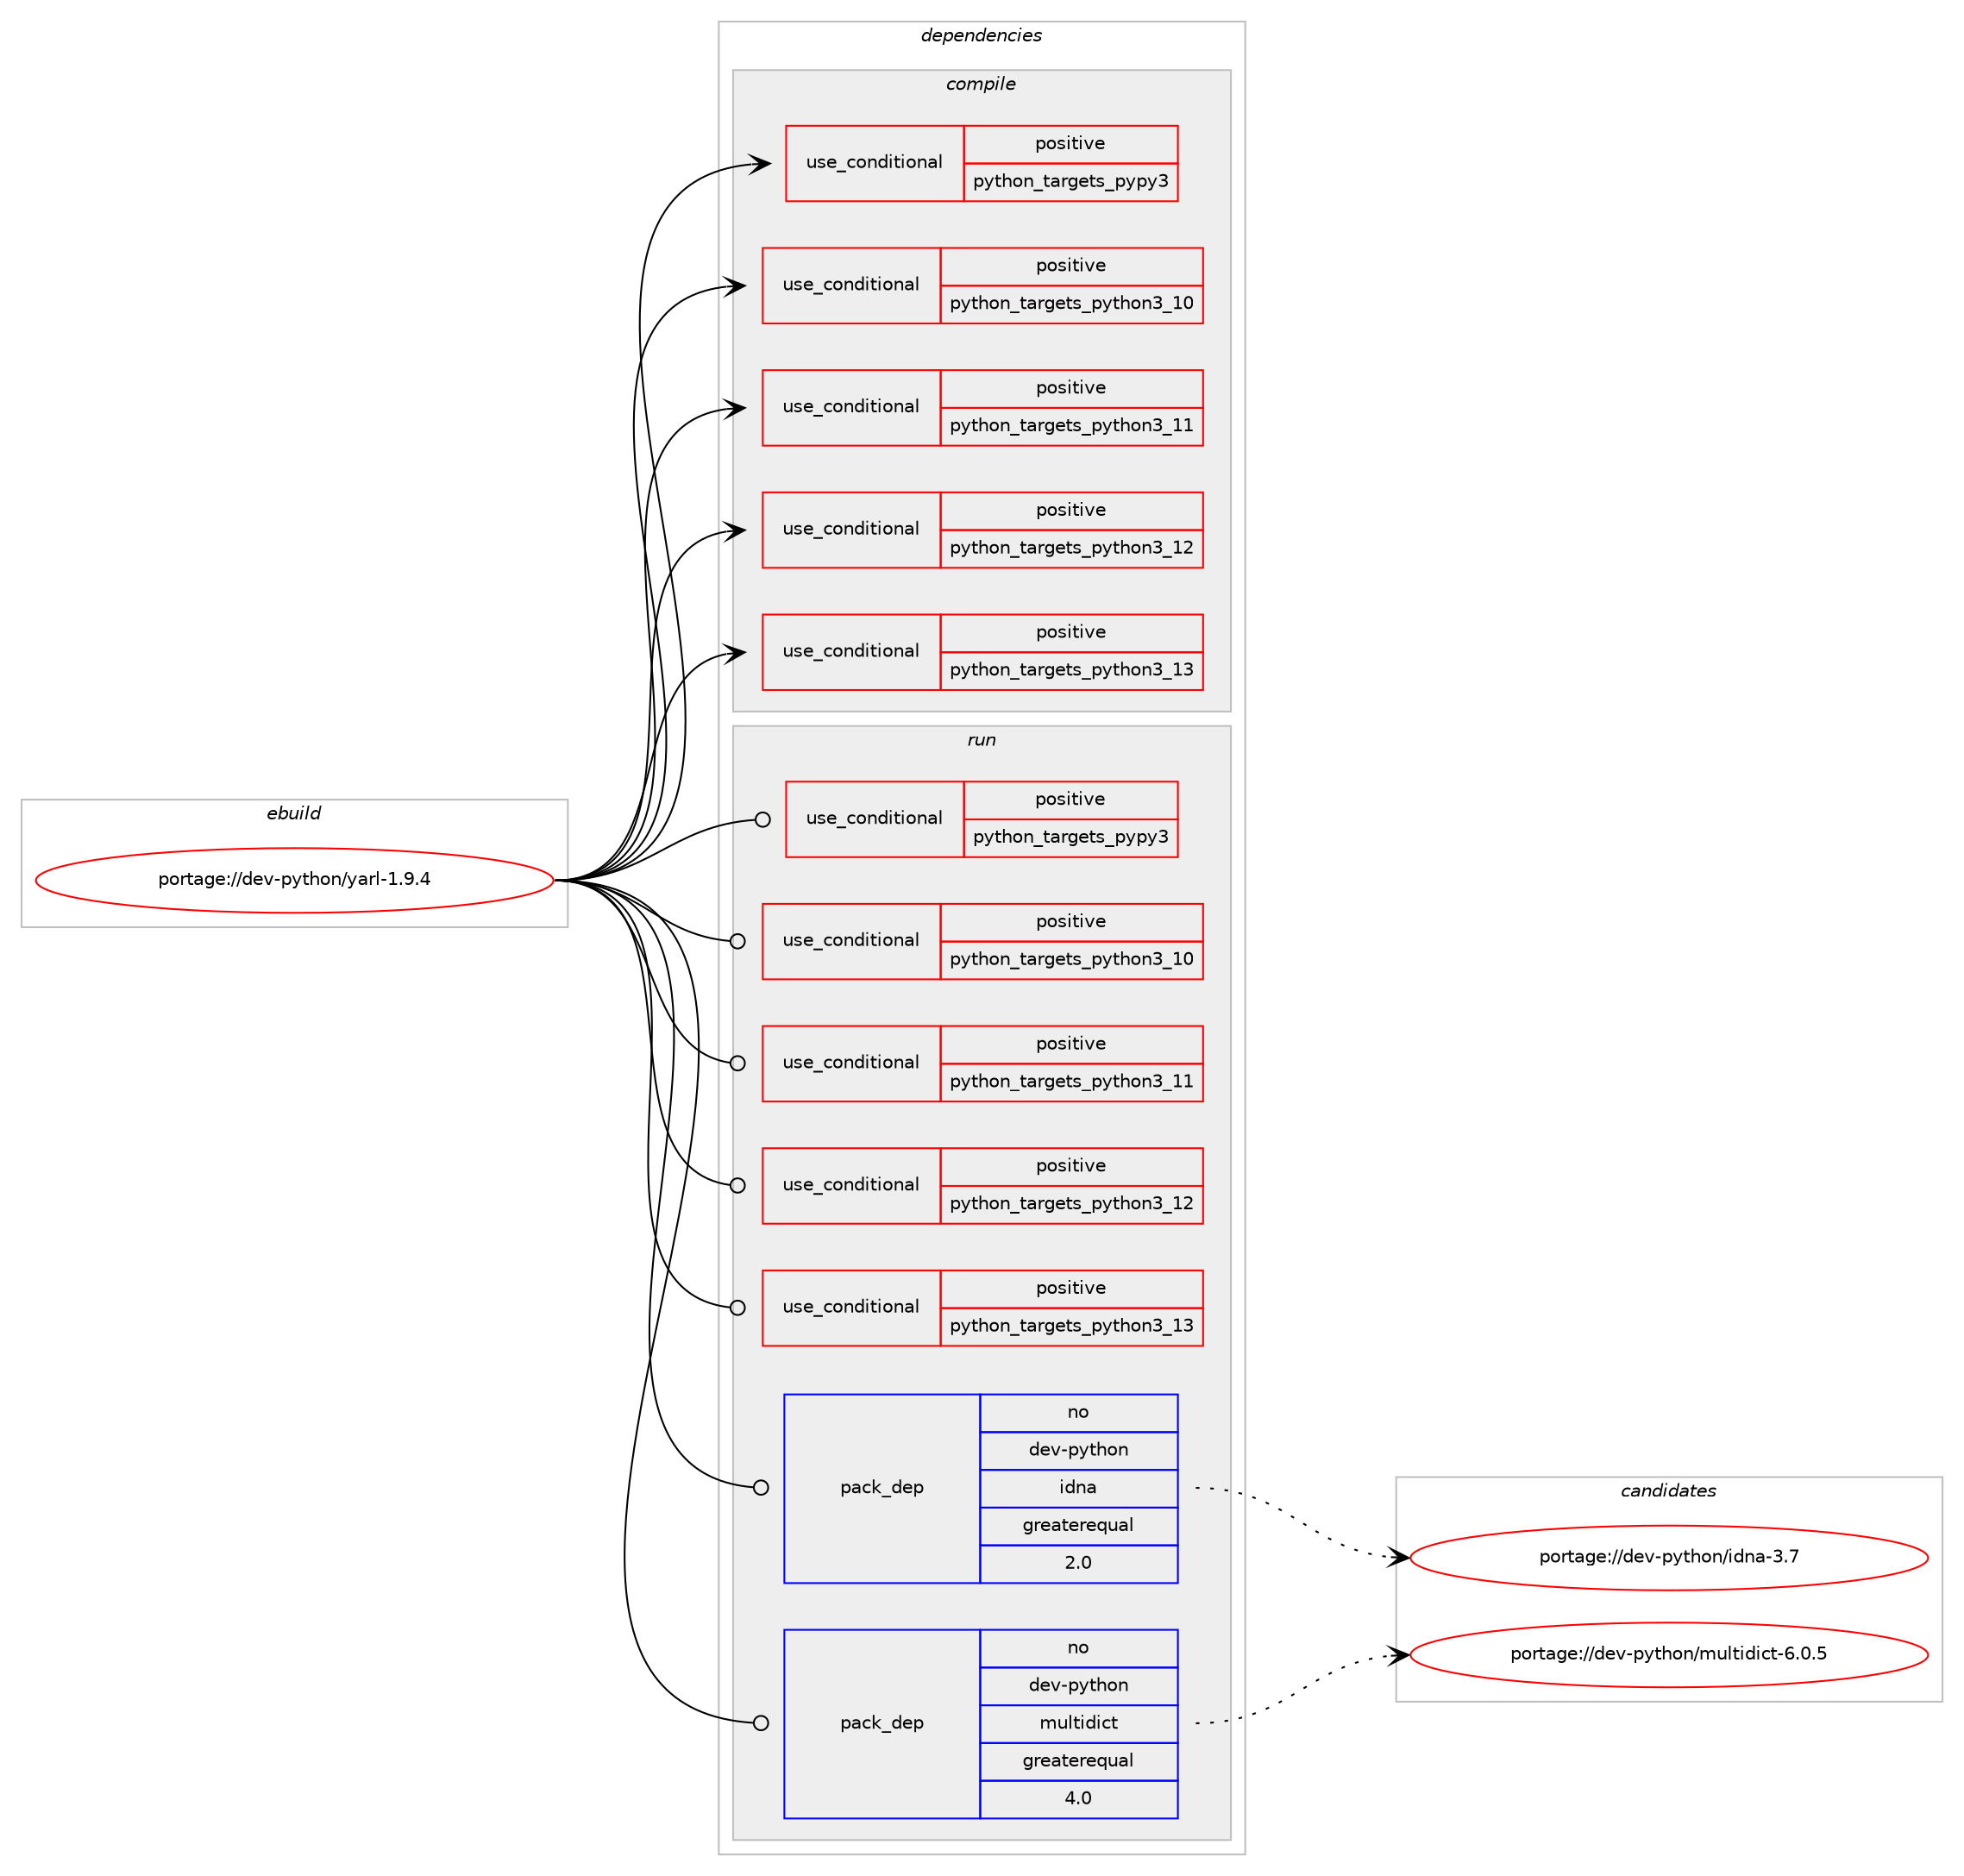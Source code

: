 digraph prolog {

# *************
# Graph options
# *************

newrank=true;
concentrate=true;
compound=true;
graph [rankdir=LR,fontname=Helvetica,fontsize=10,ranksep=1.5];#, ranksep=2.5, nodesep=0.2];
edge  [arrowhead=vee];
node  [fontname=Helvetica,fontsize=10];

# **********
# The ebuild
# **********

subgraph cluster_leftcol {
color=gray;
rank=same;
label=<<i>ebuild</i>>;
id [label="portage://dev-python/yarl-1.9.4", color=red, width=4, href="../dev-python/yarl-1.9.4.svg"];
}

# ****************
# The dependencies
# ****************

subgraph cluster_midcol {
color=gray;
label=<<i>dependencies</i>>;
subgraph cluster_compile {
fillcolor="#eeeeee";
style=filled;
label=<<i>compile</i>>;
subgraph cond40028 {
dependency84328 [label=<<TABLE BORDER="0" CELLBORDER="1" CELLSPACING="0" CELLPADDING="4"><TR><TD ROWSPAN="3" CELLPADDING="10">use_conditional</TD></TR><TR><TD>positive</TD></TR><TR><TD>python_targets_pypy3</TD></TR></TABLE>>, shape=none, color=red];
# *** BEGIN UNKNOWN DEPENDENCY TYPE (TODO) ***
# dependency84328 -> package_dependency(portage://dev-python/yarl-1.9.4,install,no,dev-python,pypy3,none,[,,],any_same_slot,[])
# *** END UNKNOWN DEPENDENCY TYPE (TODO) ***

}
id:e -> dependency84328:w [weight=20,style="solid",arrowhead="vee"];
subgraph cond40029 {
dependency84329 [label=<<TABLE BORDER="0" CELLBORDER="1" CELLSPACING="0" CELLPADDING="4"><TR><TD ROWSPAN="3" CELLPADDING="10">use_conditional</TD></TR><TR><TD>positive</TD></TR><TR><TD>python_targets_python3_10</TD></TR></TABLE>>, shape=none, color=red];
# *** BEGIN UNKNOWN DEPENDENCY TYPE (TODO) ***
# dependency84329 -> package_dependency(portage://dev-python/yarl-1.9.4,install,no,dev-lang,python,none,[,,],[slot(3.10)],[])
# *** END UNKNOWN DEPENDENCY TYPE (TODO) ***

}
id:e -> dependency84329:w [weight=20,style="solid",arrowhead="vee"];
subgraph cond40030 {
dependency84330 [label=<<TABLE BORDER="0" CELLBORDER="1" CELLSPACING="0" CELLPADDING="4"><TR><TD ROWSPAN="3" CELLPADDING="10">use_conditional</TD></TR><TR><TD>positive</TD></TR><TR><TD>python_targets_python3_11</TD></TR></TABLE>>, shape=none, color=red];
# *** BEGIN UNKNOWN DEPENDENCY TYPE (TODO) ***
# dependency84330 -> package_dependency(portage://dev-python/yarl-1.9.4,install,no,dev-lang,python,none,[,,],[slot(3.11)],[])
# *** END UNKNOWN DEPENDENCY TYPE (TODO) ***

}
id:e -> dependency84330:w [weight=20,style="solid",arrowhead="vee"];
subgraph cond40031 {
dependency84331 [label=<<TABLE BORDER="0" CELLBORDER="1" CELLSPACING="0" CELLPADDING="4"><TR><TD ROWSPAN="3" CELLPADDING="10">use_conditional</TD></TR><TR><TD>positive</TD></TR><TR><TD>python_targets_python3_12</TD></TR></TABLE>>, shape=none, color=red];
# *** BEGIN UNKNOWN DEPENDENCY TYPE (TODO) ***
# dependency84331 -> package_dependency(portage://dev-python/yarl-1.9.4,install,no,dev-lang,python,none,[,,],[slot(3.12)],[])
# *** END UNKNOWN DEPENDENCY TYPE (TODO) ***

}
id:e -> dependency84331:w [weight=20,style="solid",arrowhead="vee"];
subgraph cond40032 {
dependency84332 [label=<<TABLE BORDER="0" CELLBORDER="1" CELLSPACING="0" CELLPADDING="4"><TR><TD ROWSPAN="3" CELLPADDING="10">use_conditional</TD></TR><TR><TD>positive</TD></TR><TR><TD>python_targets_python3_13</TD></TR></TABLE>>, shape=none, color=red];
# *** BEGIN UNKNOWN DEPENDENCY TYPE (TODO) ***
# dependency84332 -> package_dependency(portage://dev-python/yarl-1.9.4,install,no,dev-lang,python,none,[,,],[slot(3.13)],[])
# *** END UNKNOWN DEPENDENCY TYPE (TODO) ***

}
id:e -> dependency84332:w [weight=20,style="solid",arrowhead="vee"];
}
subgraph cluster_compileandrun {
fillcolor="#eeeeee";
style=filled;
label=<<i>compile and run</i>>;
}
subgraph cluster_run {
fillcolor="#eeeeee";
style=filled;
label=<<i>run</i>>;
subgraph cond40033 {
dependency84333 [label=<<TABLE BORDER="0" CELLBORDER="1" CELLSPACING="0" CELLPADDING="4"><TR><TD ROWSPAN="3" CELLPADDING="10">use_conditional</TD></TR><TR><TD>positive</TD></TR><TR><TD>python_targets_pypy3</TD></TR></TABLE>>, shape=none, color=red];
# *** BEGIN UNKNOWN DEPENDENCY TYPE (TODO) ***
# dependency84333 -> package_dependency(portage://dev-python/yarl-1.9.4,run,no,dev-python,pypy3,none,[,,],any_same_slot,[])
# *** END UNKNOWN DEPENDENCY TYPE (TODO) ***

}
id:e -> dependency84333:w [weight=20,style="solid",arrowhead="odot"];
subgraph cond40034 {
dependency84334 [label=<<TABLE BORDER="0" CELLBORDER="1" CELLSPACING="0" CELLPADDING="4"><TR><TD ROWSPAN="3" CELLPADDING="10">use_conditional</TD></TR><TR><TD>positive</TD></TR><TR><TD>python_targets_python3_10</TD></TR></TABLE>>, shape=none, color=red];
# *** BEGIN UNKNOWN DEPENDENCY TYPE (TODO) ***
# dependency84334 -> package_dependency(portage://dev-python/yarl-1.9.4,run,no,dev-lang,python,none,[,,],[slot(3.10)],[])
# *** END UNKNOWN DEPENDENCY TYPE (TODO) ***

}
id:e -> dependency84334:w [weight=20,style="solid",arrowhead="odot"];
subgraph cond40035 {
dependency84335 [label=<<TABLE BORDER="0" CELLBORDER="1" CELLSPACING="0" CELLPADDING="4"><TR><TD ROWSPAN="3" CELLPADDING="10">use_conditional</TD></TR><TR><TD>positive</TD></TR><TR><TD>python_targets_python3_11</TD></TR></TABLE>>, shape=none, color=red];
# *** BEGIN UNKNOWN DEPENDENCY TYPE (TODO) ***
# dependency84335 -> package_dependency(portage://dev-python/yarl-1.9.4,run,no,dev-lang,python,none,[,,],[slot(3.11)],[])
# *** END UNKNOWN DEPENDENCY TYPE (TODO) ***

}
id:e -> dependency84335:w [weight=20,style="solid",arrowhead="odot"];
subgraph cond40036 {
dependency84336 [label=<<TABLE BORDER="0" CELLBORDER="1" CELLSPACING="0" CELLPADDING="4"><TR><TD ROWSPAN="3" CELLPADDING="10">use_conditional</TD></TR><TR><TD>positive</TD></TR><TR><TD>python_targets_python3_12</TD></TR></TABLE>>, shape=none, color=red];
# *** BEGIN UNKNOWN DEPENDENCY TYPE (TODO) ***
# dependency84336 -> package_dependency(portage://dev-python/yarl-1.9.4,run,no,dev-lang,python,none,[,,],[slot(3.12)],[])
# *** END UNKNOWN DEPENDENCY TYPE (TODO) ***

}
id:e -> dependency84336:w [weight=20,style="solid",arrowhead="odot"];
subgraph cond40037 {
dependency84337 [label=<<TABLE BORDER="0" CELLBORDER="1" CELLSPACING="0" CELLPADDING="4"><TR><TD ROWSPAN="3" CELLPADDING="10">use_conditional</TD></TR><TR><TD>positive</TD></TR><TR><TD>python_targets_python3_13</TD></TR></TABLE>>, shape=none, color=red];
# *** BEGIN UNKNOWN DEPENDENCY TYPE (TODO) ***
# dependency84337 -> package_dependency(portage://dev-python/yarl-1.9.4,run,no,dev-lang,python,none,[,,],[slot(3.13)],[])
# *** END UNKNOWN DEPENDENCY TYPE (TODO) ***

}
id:e -> dependency84337:w [weight=20,style="solid",arrowhead="odot"];
subgraph pack43060 {
dependency84338 [label=<<TABLE BORDER="0" CELLBORDER="1" CELLSPACING="0" CELLPADDING="4" WIDTH="220"><TR><TD ROWSPAN="6" CELLPADDING="30">pack_dep</TD></TR><TR><TD WIDTH="110">no</TD></TR><TR><TD>dev-python</TD></TR><TR><TD>idna</TD></TR><TR><TD>greaterequal</TD></TR><TR><TD>2.0</TD></TR></TABLE>>, shape=none, color=blue];
}
id:e -> dependency84338:w [weight=20,style="solid",arrowhead="odot"];
subgraph pack43061 {
dependency84339 [label=<<TABLE BORDER="0" CELLBORDER="1" CELLSPACING="0" CELLPADDING="4" WIDTH="220"><TR><TD ROWSPAN="6" CELLPADDING="30">pack_dep</TD></TR><TR><TD WIDTH="110">no</TD></TR><TR><TD>dev-python</TD></TR><TR><TD>multidict</TD></TR><TR><TD>greaterequal</TD></TR><TR><TD>4.0</TD></TR></TABLE>>, shape=none, color=blue];
}
id:e -> dependency84339:w [weight=20,style="solid",arrowhead="odot"];
}
}

# **************
# The candidates
# **************

subgraph cluster_choices {
rank=same;
color=gray;
label=<<i>candidates</i>>;

subgraph choice43060 {
color=black;
nodesep=1;
choice10010111845112121116104111110471051001109745514655 [label="portage://dev-python/idna-3.7", color=red, width=4,href="../dev-python/idna-3.7.svg"];
dependency84338:e -> choice10010111845112121116104111110471051001109745514655:w [style=dotted,weight="100"];
}
subgraph choice43061 {
color=black;
nodesep=1;
choice100101118451121211161041111104710911710811610510010599116455446484653 [label="portage://dev-python/multidict-6.0.5", color=red, width=4,href="../dev-python/multidict-6.0.5.svg"];
dependency84339:e -> choice100101118451121211161041111104710911710811610510010599116455446484653:w [style=dotted,weight="100"];
}
}

}

